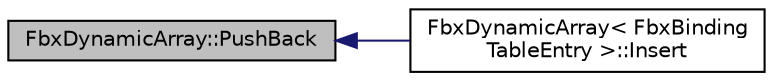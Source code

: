 digraph "FbxDynamicArray::PushBack"
{
  edge [fontname="Helvetica",fontsize="10",labelfontname="Helvetica",labelfontsize="10"];
  node [fontname="Helvetica",fontsize="10",shape=record];
  rankdir="LR";
  Node34 [label="FbxDynamicArray::PushBack",height=0.2,width=0.4,color="black", fillcolor="grey75", style="filled", fontcolor="black"];
  Node34 -> Node35 [dir="back",color="midnightblue",fontsize="10",style="solid",fontname="Helvetica"];
  Node35 [label="FbxDynamicArray\< FbxBinding\lTableEntry \>::Insert",height=0.2,width=0.4,color="black", fillcolor="white", style="filled",URL="$class_fbx_dynamic_array.html#aee7c781eb7382754473b618e766a601f"];
}
